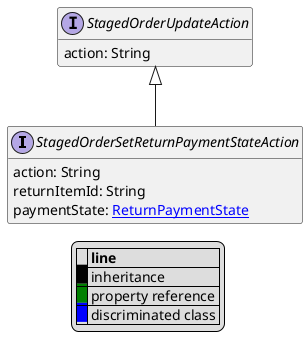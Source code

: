 @startuml

hide empty fields
hide empty methods
legend
|= |= line |
|<back:black>   </back>| inheritance |
|<back:green>   </back>| property reference |
|<back:blue>   </back>| discriminated class |
endlegend
interface StagedOrderSetReturnPaymentStateAction [[StagedOrderSetReturnPaymentStateAction.svg]] extends StagedOrderUpdateAction {
    action: String
    returnItemId: String
    paymentState: [[ReturnPaymentState.svg ReturnPaymentState]]
}
interface StagedOrderUpdateAction [[StagedOrderUpdateAction.svg]]  {
    action: String
}





@enduml
